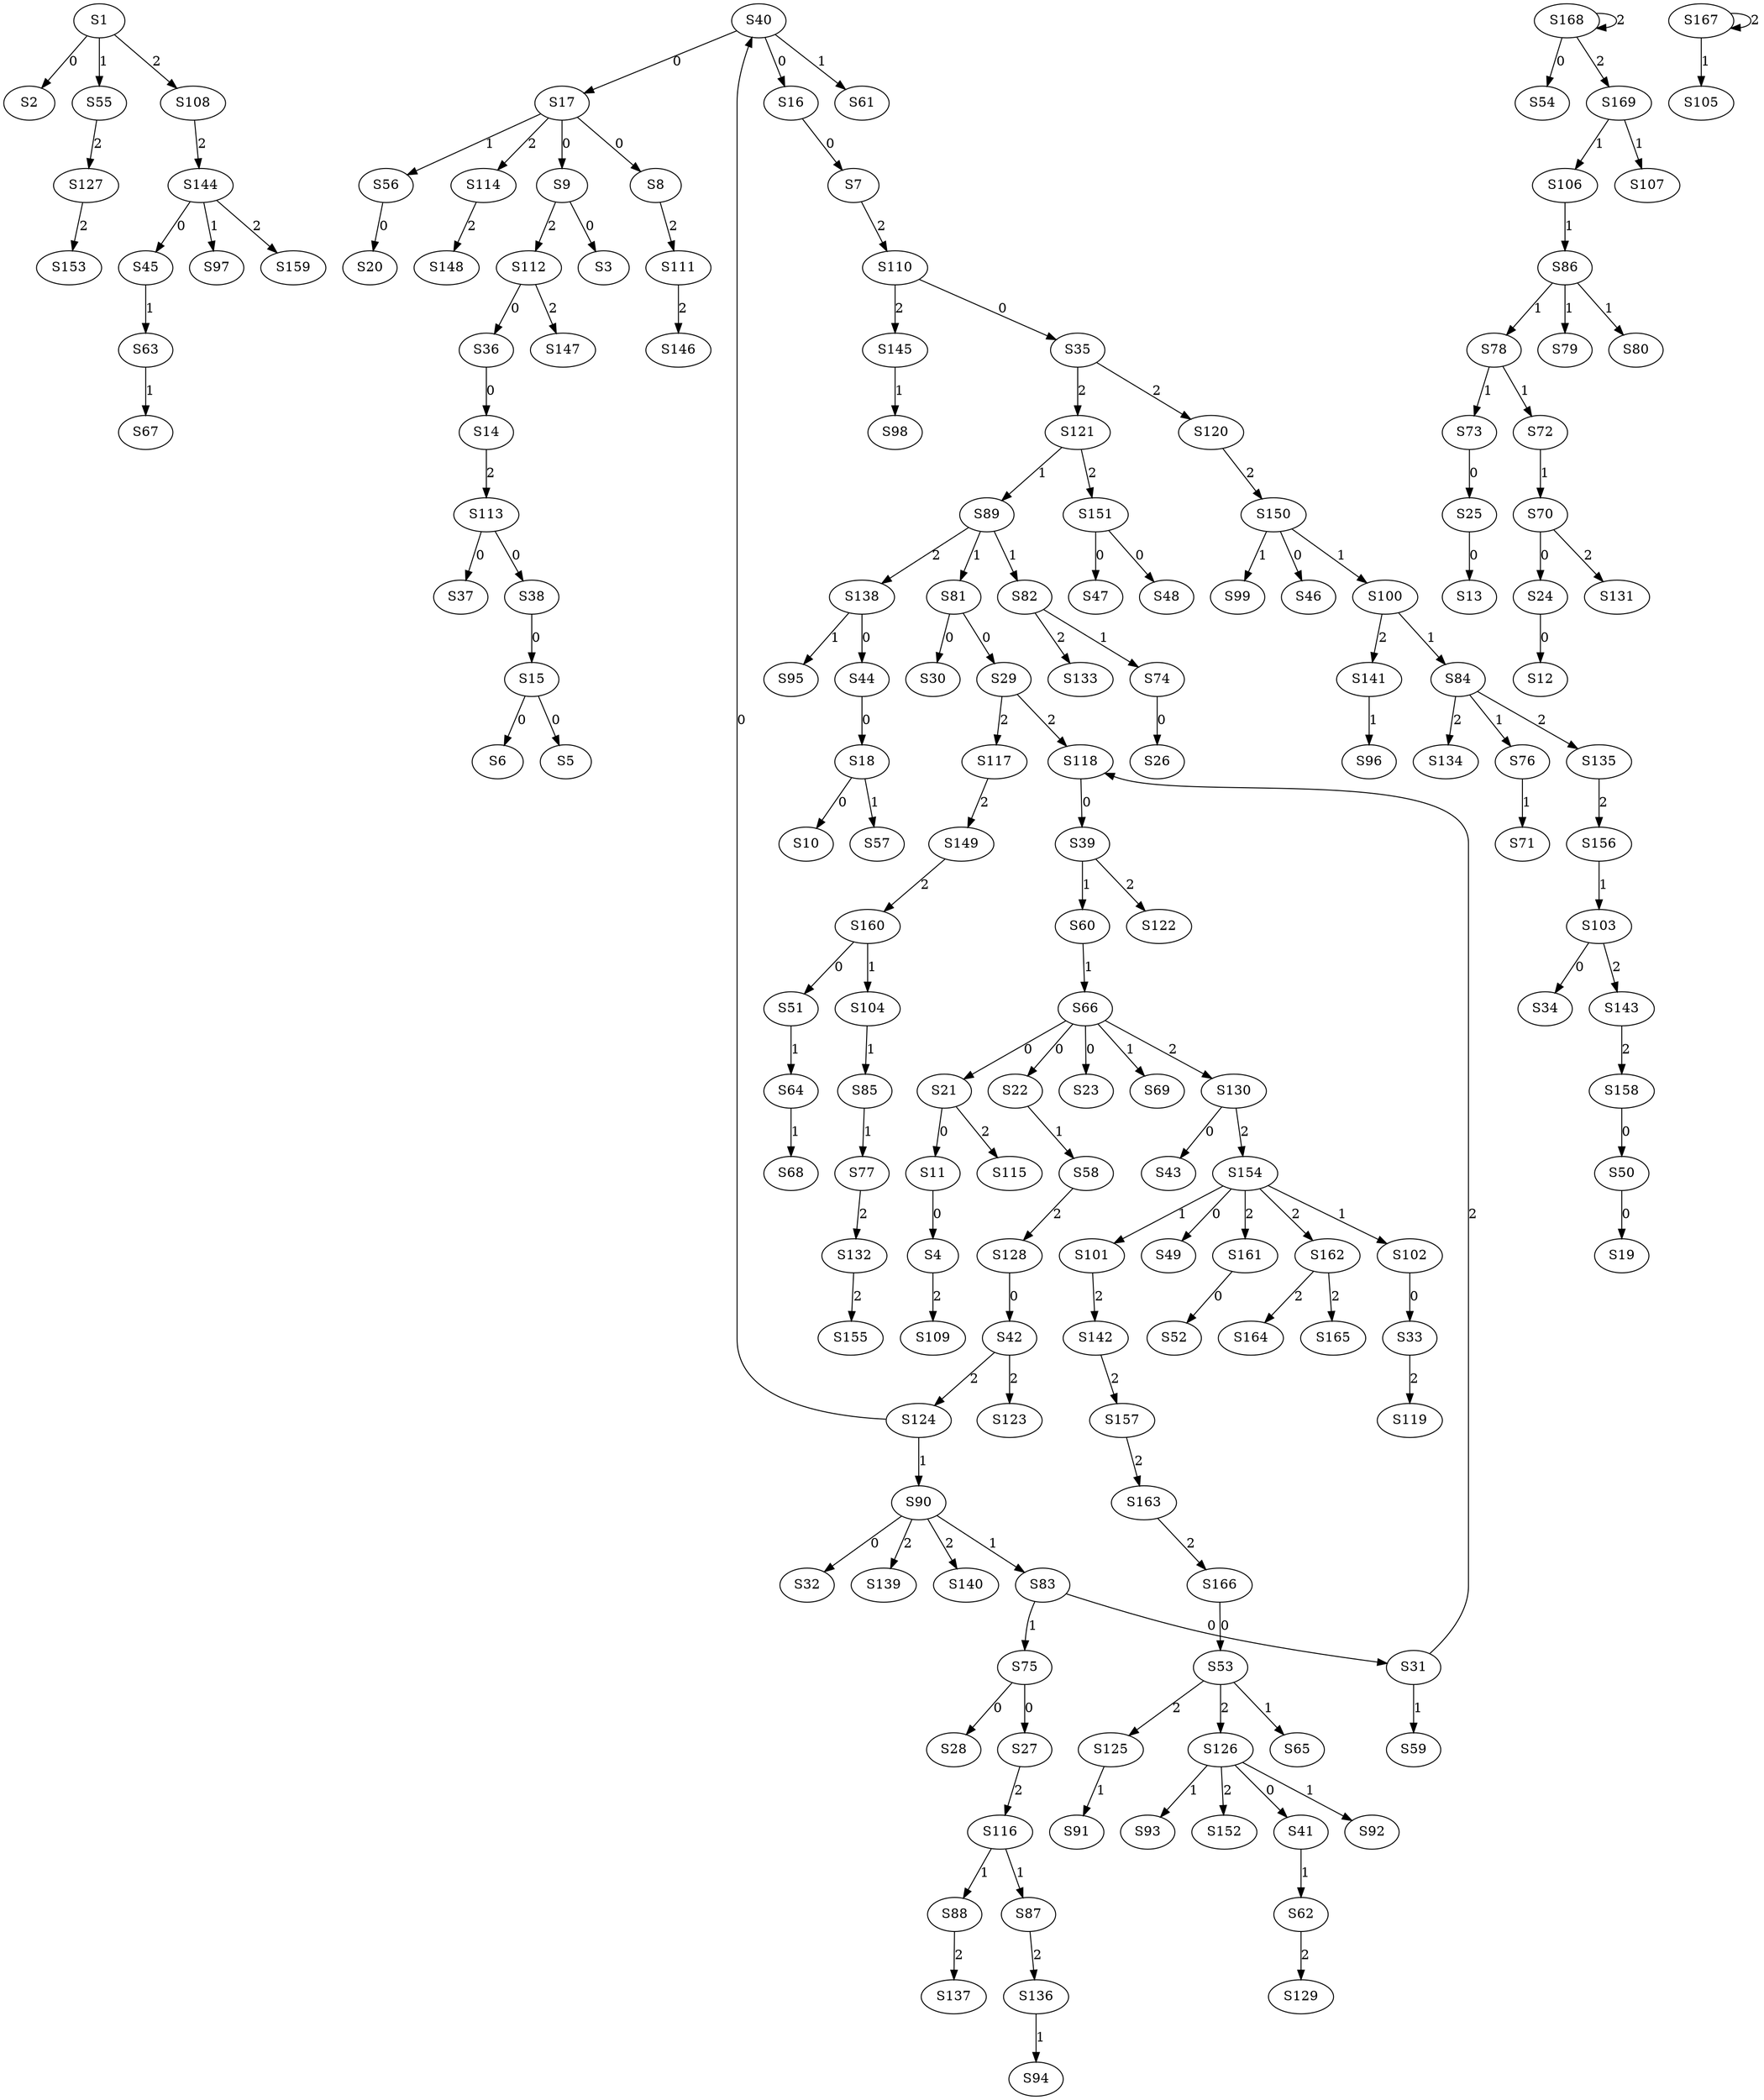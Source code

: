 strict digraph {
	S1 -> S2 [ label = 0 ];
	S9 -> S3 [ label = 0 ];
	S11 -> S4 [ label = 0 ];
	S15 -> S5 [ label = 0 ];
	S15 -> S6 [ label = 0 ];
	S16 -> S7 [ label = 0 ];
	S17 -> S8 [ label = 0 ];
	S17 -> S9 [ label = 0 ];
	S18 -> S10 [ label = 0 ];
	S21 -> S11 [ label = 0 ];
	S24 -> S12 [ label = 0 ];
	S25 -> S13 [ label = 0 ];
	S36 -> S14 [ label = 0 ];
	S38 -> S15 [ label = 0 ];
	S40 -> S16 [ label = 0 ];
	S40 -> S17 [ label = 0 ];
	S44 -> S18 [ label = 0 ];
	S50 -> S19 [ label = 0 ];
	S56 -> S20 [ label = 0 ];
	S66 -> S21 [ label = 0 ];
	S66 -> S22 [ label = 0 ];
	S66 -> S23 [ label = 0 ];
	S70 -> S24 [ label = 0 ];
	S73 -> S25 [ label = 0 ];
	S74 -> S26 [ label = 0 ];
	S75 -> S27 [ label = 0 ];
	S75 -> S28 [ label = 0 ];
	S81 -> S29 [ label = 0 ];
	S81 -> S30 [ label = 0 ];
	S83 -> S31 [ label = 0 ];
	S90 -> S32 [ label = 0 ];
	S102 -> S33 [ label = 0 ];
	S103 -> S34 [ label = 0 ];
	S110 -> S35 [ label = 0 ];
	S112 -> S36 [ label = 0 ];
	S113 -> S37 [ label = 0 ];
	S113 -> S38 [ label = 0 ];
	S118 -> S39 [ label = 0 ];
	S124 -> S40 [ label = 0 ];
	S126 -> S41 [ label = 0 ];
	S128 -> S42 [ label = 0 ];
	S130 -> S43 [ label = 0 ];
	S138 -> S44 [ label = 0 ];
	S144 -> S45 [ label = 0 ];
	S150 -> S46 [ label = 0 ];
	S151 -> S47 [ label = 0 ];
	S151 -> S48 [ label = 0 ];
	S154 -> S49 [ label = 0 ];
	S158 -> S50 [ label = 0 ];
	S160 -> S51 [ label = 0 ];
	S161 -> S52 [ label = 0 ];
	S166 -> S53 [ label = 0 ];
	S168 -> S54 [ label = 0 ];
	S1 -> S55 [ label = 1 ];
	S17 -> S56 [ label = 1 ];
	S18 -> S57 [ label = 1 ];
	S22 -> S58 [ label = 1 ];
	S31 -> S59 [ label = 1 ];
	S39 -> S60 [ label = 1 ];
	S40 -> S61 [ label = 1 ];
	S41 -> S62 [ label = 1 ];
	S45 -> S63 [ label = 1 ];
	S51 -> S64 [ label = 1 ];
	S53 -> S65 [ label = 1 ];
	S60 -> S66 [ label = 1 ];
	S63 -> S67 [ label = 1 ];
	S64 -> S68 [ label = 1 ];
	S66 -> S69 [ label = 1 ];
	S72 -> S70 [ label = 1 ];
	S76 -> S71 [ label = 1 ];
	S78 -> S72 [ label = 1 ];
	S78 -> S73 [ label = 1 ];
	S82 -> S74 [ label = 1 ];
	S83 -> S75 [ label = 1 ];
	S84 -> S76 [ label = 1 ];
	S85 -> S77 [ label = 1 ];
	S86 -> S78 [ label = 1 ];
	S86 -> S79 [ label = 1 ];
	S86 -> S80 [ label = 1 ];
	S89 -> S81 [ label = 1 ];
	S89 -> S82 [ label = 1 ];
	S90 -> S83 [ label = 1 ];
	S100 -> S84 [ label = 1 ];
	S104 -> S85 [ label = 1 ];
	S106 -> S86 [ label = 1 ];
	S116 -> S87 [ label = 1 ];
	S116 -> S88 [ label = 1 ];
	S121 -> S89 [ label = 1 ];
	S124 -> S90 [ label = 1 ];
	S125 -> S91 [ label = 1 ];
	S126 -> S92 [ label = 1 ];
	S126 -> S93 [ label = 1 ];
	S136 -> S94 [ label = 1 ];
	S138 -> S95 [ label = 1 ];
	S141 -> S96 [ label = 1 ];
	S144 -> S97 [ label = 1 ];
	S145 -> S98 [ label = 1 ];
	S150 -> S99 [ label = 1 ];
	S150 -> S100 [ label = 1 ];
	S154 -> S101 [ label = 1 ];
	S154 -> S102 [ label = 1 ];
	S156 -> S103 [ label = 1 ];
	S160 -> S104 [ label = 1 ];
	S167 -> S105 [ label = 1 ];
	S169 -> S106 [ label = 1 ];
	S169 -> S107 [ label = 1 ];
	S1 -> S108 [ label = 2 ];
	S4 -> S109 [ label = 2 ];
	S7 -> S110 [ label = 2 ];
	S8 -> S111 [ label = 2 ];
	S9 -> S112 [ label = 2 ];
	S14 -> S113 [ label = 2 ];
	S17 -> S114 [ label = 2 ];
	S21 -> S115 [ label = 2 ];
	S27 -> S116 [ label = 2 ];
	S29 -> S117 [ label = 2 ];
	S29 -> S118 [ label = 2 ];
	S33 -> S119 [ label = 2 ];
	S35 -> S120 [ label = 2 ];
	S35 -> S121 [ label = 2 ];
	S39 -> S122 [ label = 2 ];
	S42 -> S123 [ label = 2 ];
	S42 -> S124 [ label = 2 ];
	S53 -> S125 [ label = 2 ];
	S53 -> S126 [ label = 2 ];
	S55 -> S127 [ label = 2 ];
	S58 -> S128 [ label = 2 ];
	S62 -> S129 [ label = 2 ];
	S66 -> S130 [ label = 2 ];
	S70 -> S131 [ label = 2 ];
	S77 -> S132 [ label = 2 ];
	S82 -> S133 [ label = 2 ];
	S84 -> S134 [ label = 2 ];
	S84 -> S135 [ label = 2 ];
	S87 -> S136 [ label = 2 ];
	S88 -> S137 [ label = 2 ];
	S89 -> S138 [ label = 2 ];
	S90 -> S139 [ label = 2 ];
	S90 -> S140 [ label = 2 ];
	S100 -> S141 [ label = 2 ];
	S101 -> S142 [ label = 2 ];
	S103 -> S143 [ label = 2 ];
	S108 -> S144 [ label = 2 ];
	S110 -> S145 [ label = 2 ];
	S111 -> S146 [ label = 2 ];
	S112 -> S147 [ label = 2 ];
	S114 -> S148 [ label = 2 ];
	S117 -> S149 [ label = 2 ];
	S120 -> S150 [ label = 2 ];
	S121 -> S151 [ label = 2 ];
	S126 -> S152 [ label = 2 ];
	S127 -> S153 [ label = 2 ];
	S130 -> S154 [ label = 2 ];
	S132 -> S155 [ label = 2 ];
	S135 -> S156 [ label = 2 ];
	S142 -> S157 [ label = 2 ];
	S143 -> S158 [ label = 2 ];
	S144 -> S159 [ label = 2 ];
	S149 -> S160 [ label = 2 ];
	S154 -> S161 [ label = 2 ];
	S154 -> S162 [ label = 2 ];
	S157 -> S163 [ label = 2 ];
	S162 -> S164 [ label = 2 ];
	S162 -> S165 [ label = 2 ];
	S163 -> S166 [ label = 2 ];
	S167 -> S167 [ label = 2 ];
	S168 -> S168 [ label = 2 ];
	S168 -> S169 [ label = 2 ];
	S31 -> S118 [ label = 2 ];
}